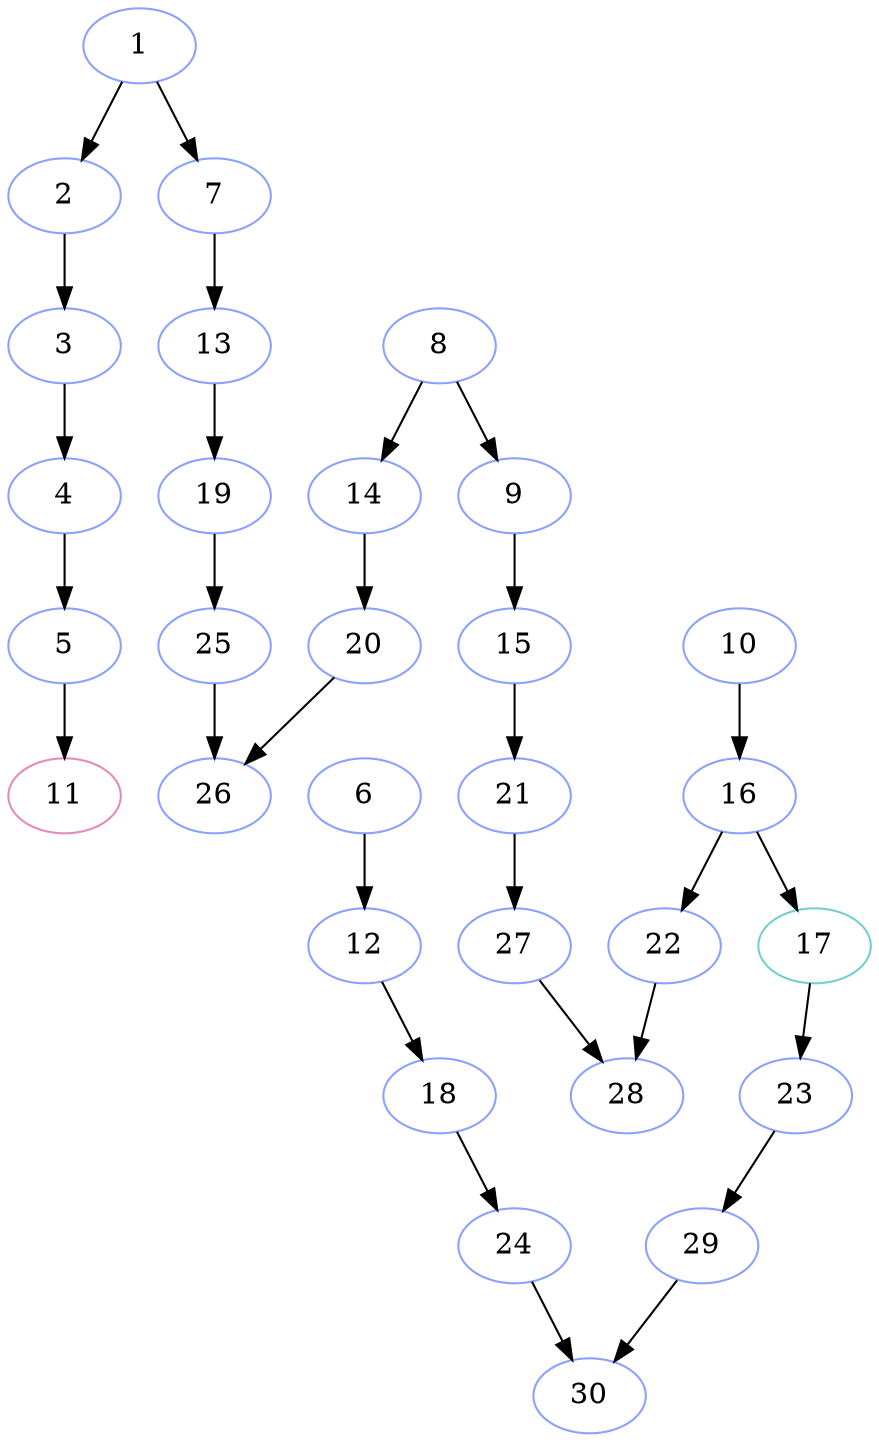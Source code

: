 digraph sample {
11 [color="#e68ab8"];
5 [color="#8aa1fd"];
4 [color="#8aa1fd"];
3 [color="#8aa1fd"];
2 [color="#8aa1fd"];
1 [color="#8aa1fd"];
7 [color="#8aa1fd"];
13 [color="#8aa1fd"];
19 [color="#8aa1fd"];
25 [color="#8aa1fd"];
26 [color="#8aa1fd"];
20 [color="#8aa1fd"];
14 [color="#8aa1fd"];
8 [color="#8aa1fd"];
9 [color="#8aa1fd"];
15 [color="#8aa1fd"];
21 [color="#8aa1fd"];
27 [color="#8aa1fd"];
28 [color="#8aa1fd"];
22 [color="#8aa1fd"];
16 [color="#8aa1fd"];
10 [color="#8aa1fd"];
23 [color="#8aa1fd"];
29 [color="#8aa1fd"];
30 [color="#8aa1fd"];
24 [color="#8aa1fd"];
18 [color="#8aa1fd"];
12 [color="#8aa1fd"];
6 [color="#8aa1fd"];
17 [color="#73cfcf"];
1 -> 7[color="black"];
1 -> 2[color="black"];
2 -> 3[color="black"];
3 -> 4[color="black"];
4 -> 5[color="black"];
5 -> 11[color="black"];
6 -> 12[color="black"];
7 -> 13[color="black"];
8 -> 14[color="black"];
8 -> 9[color="black"];
9 -> 15[color="black"];
10 -> 16[color="black"];
12 -> 18[color="black"];
13 -> 19[color="black"];
14 -> 20[color="black"];
15 -> 21[color="black"];
16 -> 22[color="black"];
16 -> 17[color="black"];
17 -> 23[color="black"];
18 -> 24[color="black"];
19 -> 25[color="black"];
20 -> 26[color="black"];
21 -> 27[color="black"];
22 -> 28[color="black"];
23 -> 29[color="black"];
24 -> 30[color="black"];
25 -> 26[color="black"];
27 -> 28[color="black"];
29 -> 30[color="black"];
}